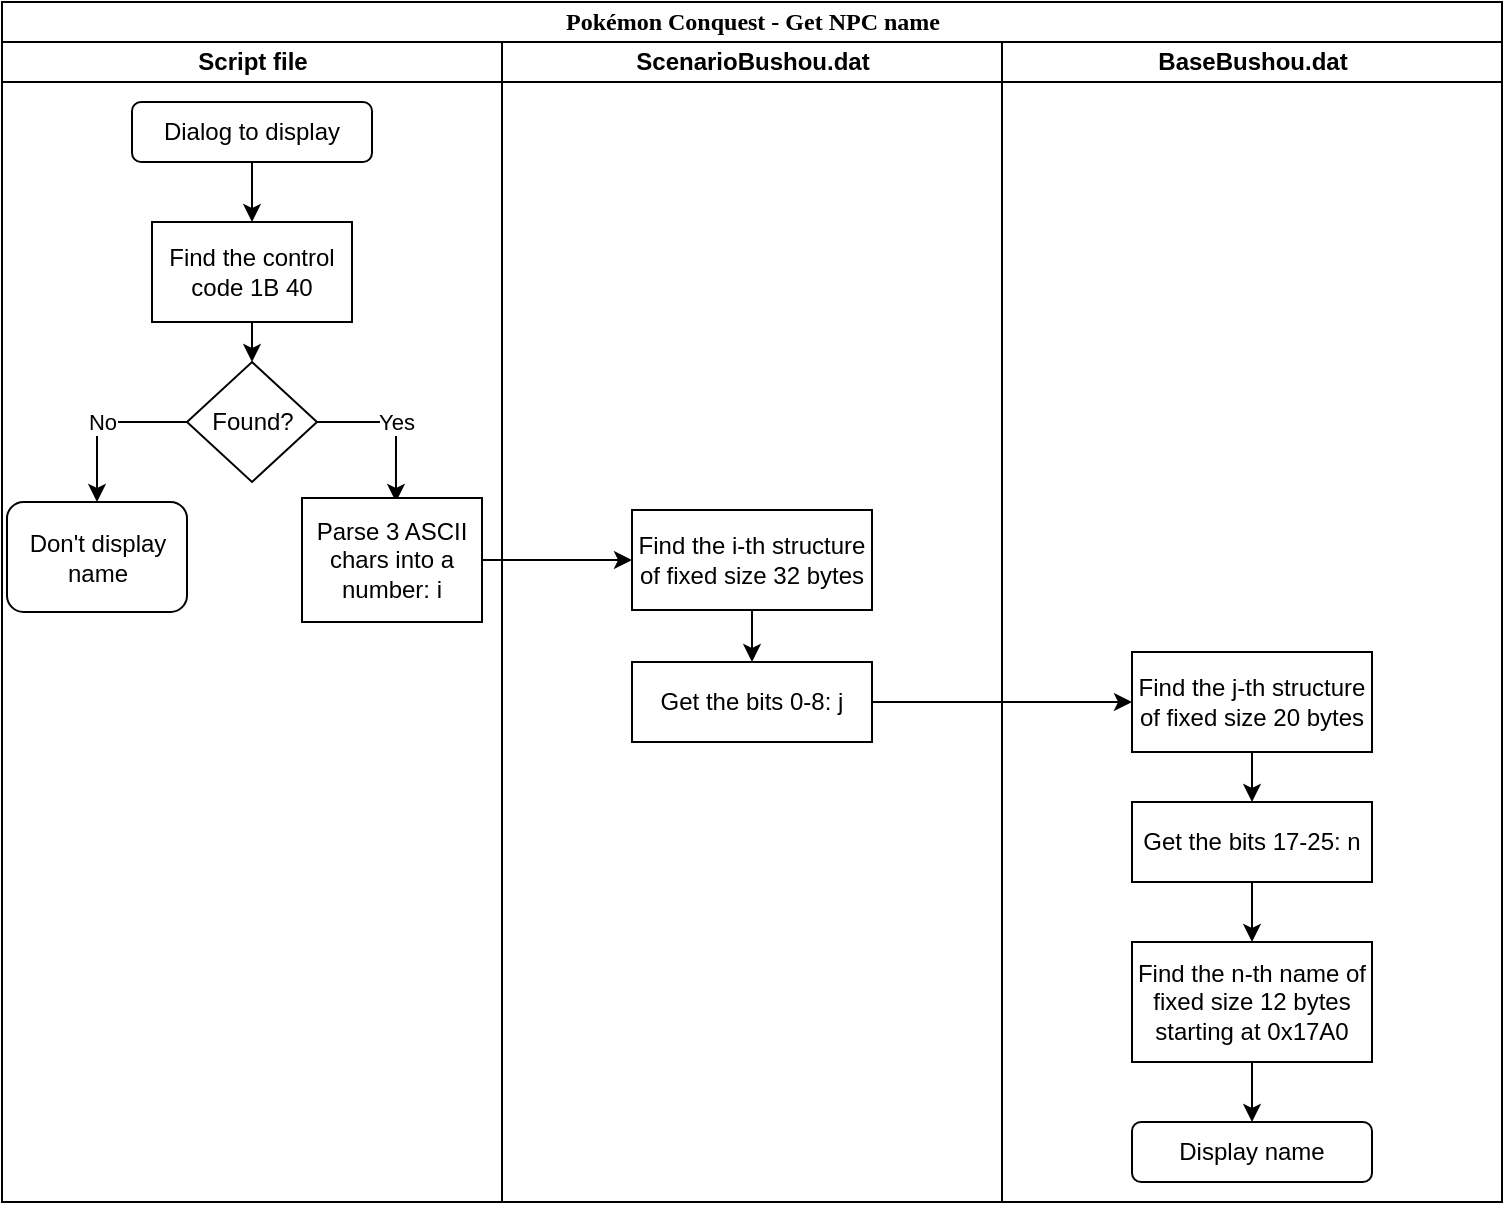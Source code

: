 <mxfile version="12.4.2" type="device" pages="1"><diagram name="Page-1" id="0783ab3e-0a74-02c8-0abd-f7b4e66b4bec"><mxGraphModel dx="870" dy="655" grid="1" gridSize="10" guides="1" tooltips="1" connect="1" arrows="1" fold="1" page="1" pageScale="1" pageWidth="850" pageHeight="1100" background="#ffffff" math="0" shadow="0"><root><mxCell id="0"/><mxCell id="1" parent="0"/><mxCell id="1c1d494c118603dd-1" value="Pokémon Conquest - Get NPC name" style="swimlane;html=1;childLayout=stackLayout;startSize=20;rounded=0;shadow=0;comic=0;labelBackgroundColor=none;strokeWidth=1;fontFamily=Verdana;fontSize=12;align=center;direction=east;" parent="1" vertex="1"><mxGeometry x="40" y="230" width="750" height="600" as="geometry"/></mxCell><mxCell id="1c1d494c118603dd-2" value="Script file" style="swimlane;html=1;startSize=20;" parent="1c1d494c118603dd-1" vertex="1"><mxGeometry y="20" width="250" height="580" as="geometry"><mxRectangle y="20" width="30" height="430" as="alternateBounds"/></mxGeometry></mxCell><mxCell id="hk032yV08GdKBY00sOLk-6" style="edgeStyle=orthogonalEdgeStyle;rounded=0;orthogonalLoop=1;jettySize=auto;html=1;" edge="1" parent="1c1d494c118603dd-2" source="hk032yV08GdKBY00sOLk-3" target="hk032yV08GdKBY00sOLk-4"><mxGeometry relative="1" as="geometry"/></mxCell><mxCell id="hk032yV08GdKBY00sOLk-3" value="Dialog to display" style="rounded=1;whiteSpace=wrap;html=1;" vertex="1" parent="1c1d494c118603dd-2"><mxGeometry x="65" y="30" width="120" height="30" as="geometry"/></mxCell><mxCell id="hk032yV08GdKBY00sOLk-10" style="edgeStyle=orthogonalEdgeStyle;rounded=0;orthogonalLoop=1;jettySize=auto;html=1;exitX=0.5;exitY=1;exitDx=0;exitDy=0;entryX=0.5;entryY=0;entryDx=0;entryDy=0;" edge="1" parent="1c1d494c118603dd-2" source="hk032yV08GdKBY00sOLk-4" target="hk032yV08GdKBY00sOLk-7"><mxGeometry relative="1" as="geometry"/></mxCell><mxCell id="hk032yV08GdKBY00sOLk-4" value="Find the control code 1B 40" style="rounded=0;whiteSpace=wrap;html=1;" vertex="1" parent="1c1d494c118603dd-2"><mxGeometry x="75" y="90" width="100" height="50" as="geometry"/></mxCell><mxCell id="hk032yV08GdKBY00sOLk-9" value="No" style="edgeStyle=orthogonalEdgeStyle;rounded=0;orthogonalLoop=1;jettySize=auto;html=1;exitX=0;exitY=0.5;exitDx=0;exitDy=0;" edge="1" parent="1c1d494c118603dd-2" source="hk032yV08GdKBY00sOLk-7" target="hk032yV08GdKBY00sOLk-8"><mxGeometry relative="1" as="geometry"/></mxCell><mxCell id="hk032yV08GdKBY00sOLk-12" value="Yes" style="edgeStyle=orthogonalEdgeStyle;rounded=0;orthogonalLoop=1;jettySize=auto;html=1;exitX=1;exitY=0.5;exitDx=0;exitDy=0;entryX=0.522;entryY=0.032;entryDx=0;entryDy=0;entryPerimeter=0;" edge="1" parent="1c1d494c118603dd-2" source="hk032yV08GdKBY00sOLk-7" target="hk032yV08GdKBY00sOLk-11"><mxGeometry relative="1" as="geometry"/></mxCell><mxCell id="hk032yV08GdKBY00sOLk-7" value="Found?" style="rhombus;whiteSpace=wrap;html=1;" vertex="1" parent="1c1d494c118603dd-2"><mxGeometry x="92.5" y="160" width="65" height="60" as="geometry"/></mxCell><mxCell id="hk032yV08GdKBY00sOLk-8" value="Don't display name" style="rounded=1;whiteSpace=wrap;html=1;" vertex="1" parent="1c1d494c118603dd-2"><mxGeometry x="2.5" y="230" width="90" height="55" as="geometry"/></mxCell><mxCell id="hk032yV08GdKBY00sOLk-11" value="Parse 3 ASCII chars into a number: i" style="rounded=0;whiteSpace=wrap;html=1;" vertex="1" parent="1c1d494c118603dd-2"><mxGeometry x="150" y="228" width="90" height="62" as="geometry"/></mxCell><mxCell id="1c1d494c118603dd-3" value="ScenarioBushou.dat" style="swimlane;html=1;startSize=20;" parent="1c1d494c118603dd-1" vertex="1"><mxGeometry x="250" y="20" width="250" height="580" as="geometry"/></mxCell><mxCell id="hk032yV08GdKBY00sOLk-19" style="edgeStyle=orthogonalEdgeStyle;rounded=0;orthogonalLoop=1;jettySize=auto;html=1;entryX=0.5;entryY=0;entryDx=0;entryDy=0;strokeWidth=1;" edge="1" parent="1c1d494c118603dd-3" source="hk032yV08GdKBY00sOLk-16" target="hk032yV08GdKBY00sOLk-18"><mxGeometry relative="1" as="geometry"/></mxCell><mxCell id="hk032yV08GdKBY00sOLk-16" value="Find the i-th structure of fixed size 32 bytes" style="rounded=0;whiteSpace=wrap;html=1;" vertex="1" parent="1c1d494c118603dd-3"><mxGeometry x="65" y="234" width="120" height="50" as="geometry"/></mxCell><mxCell id="hk032yV08GdKBY00sOLk-18" value="Get the bits 0-8: j" style="rounded=0;whiteSpace=wrap;html=1;" vertex="1" parent="1c1d494c118603dd-3"><mxGeometry x="65" y="310" width="120" height="40" as="geometry"/></mxCell><mxCell id="hk032yV08GdKBY00sOLk-17" style="edgeStyle=orthogonalEdgeStyle;rounded=0;orthogonalLoop=1;jettySize=auto;html=1;exitX=1;exitY=0.5;exitDx=0;exitDy=0;entryX=0;entryY=0.5;entryDx=0;entryDy=0;strokeWidth=1;" edge="1" parent="1c1d494c118603dd-1" source="hk032yV08GdKBY00sOLk-11" target="hk032yV08GdKBY00sOLk-16"><mxGeometry relative="1" as="geometry"/></mxCell><mxCell id="1c1d494c118603dd-4" value="BaseBushou.dat" style="swimlane;html=1;startSize=20;" parent="1c1d494c118603dd-1" vertex="1"><mxGeometry x="500" y="20" width="250" height="580" as="geometry"/></mxCell><mxCell id="hk032yV08GdKBY00sOLk-28" style="edgeStyle=orthogonalEdgeStyle;rounded=0;orthogonalLoop=1;jettySize=auto;html=1;entryX=0.5;entryY=0;entryDx=0;entryDy=0;strokeWidth=1;" edge="1" parent="1c1d494c118603dd-4" source="hk032yV08GdKBY00sOLk-24" target="hk032yV08GdKBY00sOLk-25"><mxGeometry relative="1" as="geometry"/></mxCell><mxCell id="hk032yV08GdKBY00sOLk-24" value="Find the j-th structure of fixed size 20 bytes" style="rounded=0;whiteSpace=wrap;html=1;" vertex="1" parent="1c1d494c118603dd-4"><mxGeometry x="65" y="305" width="120" height="50" as="geometry"/></mxCell><mxCell id="hk032yV08GdKBY00sOLk-30" style="edgeStyle=orthogonalEdgeStyle;rounded=0;orthogonalLoop=1;jettySize=auto;html=1;entryX=0.5;entryY=0;entryDx=0;entryDy=0;strokeWidth=1;" edge="1" parent="1c1d494c118603dd-4" source="hk032yV08GdKBY00sOLk-25" target="hk032yV08GdKBY00sOLk-29"><mxGeometry relative="1" as="geometry"/></mxCell><mxCell id="hk032yV08GdKBY00sOLk-25" value="Get the bits 17-25: n" style="rounded=0;whiteSpace=wrap;html=1;" vertex="1" parent="1c1d494c118603dd-4"><mxGeometry x="65" y="380" width="120" height="40" as="geometry"/></mxCell><mxCell id="hk032yV08GdKBY00sOLk-33" style="edgeStyle=orthogonalEdgeStyle;rounded=0;orthogonalLoop=1;jettySize=auto;html=1;entryX=0.5;entryY=0;entryDx=0;entryDy=0;strokeWidth=1;" edge="1" parent="1c1d494c118603dd-4" source="hk032yV08GdKBY00sOLk-29" target="hk032yV08GdKBY00sOLk-32"><mxGeometry relative="1" as="geometry"/></mxCell><mxCell id="hk032yV08GdKBY00sOLk-29" value="Find the n-th name of fixed size 12 bytes starting at 0x17A0" style="rounded=0;whiteSpace=wrap;html=1;" vertex="1" parent="1c1d494c118603dd-4"><mxGeometry x="65" y="450" width="120" height="60" as="geometry"/></mxCell><mxCell id="hk032yV08GdKBY00sOLk-32" value="Display name" style="rounded=1;whiteSpace=wrap;html=1;" vertex="1" parent="1c1d494c118603dd-4"><mxGeometry x="65" y="540" width="120" height="30" as="geometry"/></mxCell><mxCell id="hk032yV08GdKBY00sOLk-31" style="edgeStyle=orthogonalEdgeStyle;rounded=0;orthogonalLoop=1;jettySize=auto;html=1;entryX=0;entryY=0.5;entryDx=0;entryDy=0;strokeWidth=1;" edge="1" parent="1c1d494c118603dd-1" source="hk032yV08GdKBY00sOLk-18" target="hk032yV08GdKBY00sOLk-24"><mxGeometry relative="1" as="geometry"/></mxCell></root></mxGraphModel></diagram></mxfile>